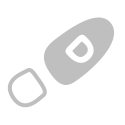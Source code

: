 <?xml version="1.0" encoding="UTF-8"?>
<dia:diagram xmlns:dia="http://www.lysator.liu.se/~alla/dia/">
  <dia:layer name="Segundo Plano" visible="true" connectable="true" active="true">
    <dia:group>
      <dia:attribute name="meta">
        <dia:composite type="dict"/>
      </dia:attribute>
      <dia:attribute name="matrix">
        <dia:matrix xx="0.707" xy="-0.707" yx="0.707" yy="0.707" x0="-2.071" y0="-6.671"/>
      </dia:attribute>
      <dia:object type="Standard - Beziergon" version="0" id="O0">
        <dia:attribute name="obj_pos">
          <dia:point val="10,0"/>
        </dia:attribute>
        <dia:attribute name="obj_bb">
          <dia:rectangle val="8.516,-0.12;10.863,3.846"/>
        </dia:attribute>
        <dia:attribute name="bez_points">
          <dia:point val="10,0"/>
          <dia:point val="9.1,-0.217"/>
          <dia:point val="8.796,1.411"/>
          <dia:point val="8.696,2.062"/>
          <dia:point val="8.596,2.713"/>
          <dia:point val="8.4,3.473"/>
          <dia:point val="9.5,3.69"/>
          <dia:point val="10.6,3.907"/>
          <dia:point val="10.6,3.473"/>
          <dia:point val="10.7,2.822"/>
          <dia:point val="10.8,2.171"/>
          <dia:point val="10.9,0.217"/>
        </dia:attribute>
        <dia:attribute name="corner_types">
          <dia:enum val="2"/>
          <dia:enum val="2"/>
          <dia:enum val="2"/>
          <dia:enum val="2"/>
          <dia:enum val="2"/>
        </dia:attribute>
        <dia:attribute name="line_color">
          <dia:color val="#bfbfbfff"/>
        </dia:attribute>
        <dia:attribute name="line_width">
          <dia:real val="0.2"/>
        </dia:attribute>
        <dia:attribute name="inner_color">
          <dia:color val="#bfbfbfff"/>
        </dia:attribute>
        <dia:attribute name="show_background">
          <dia:boolean val="true"/>
        </dia:attribute>
      </dia:object>
      <dia:object type="Standard - Beziergon" version="0" id="O1">
        <dia:attribute name="obj_pos">
          <dia:point val="9.396,4.45"/>
        </dia:attribute>
        <dia:attribute name="obj_bb">
          <dia:rectangle val="8.377,4.278;10.201,6.098"/>
        </dia:attribute>
        <dia:attribute name="bez_points">
          <dia:point val="9.396,4.45"/>
          <dia:point val="8.796,4.341"/>
          <dia:point val="8.696,4.341"/>
          <dia:point val="8.646,4.558"/>
          <dia:point val="8.596,4.775"/>
          <dia:point val="8.096,5.752"/>
          <dia:point val="9.096,5.969"/>
          <dia:point val="10.096,6.186"/>
          <dia:point val="10.063,5.137"/>
          <dia:point val="10.096,4.884"/>
          <dia:point val="10.13,4.631"/>
          <dia:point val="9.996,4.558"/>
        </dia:attribute>
        <dia:attribute name="corner_types">
          <dia:enum val="2"/>
          <dia:enum val="2"/>
          <dia:enum val="2"/>
          <dia:enum val="2"/>
          <dia:enum val="2"/>
        </dia:attribute>
        <dia:attribute name="line_color">
          <dia:color val="#bfbfbfff"/>
        </dia:attribute>
        <dia:attribute name="line_width">
          <dia:real val="0.2"/>
        </dia:attribute>
        <dia:attribute name="inner_color">
          <dia:color val="#bfbfbfff"/>
        </dia:attribute>
        <dia:attribute name="show_background">
          <dia:boolean val="false"/>
        </dia:attribute>
      </dia:object>
      <dia:object type="Standard - Path" version="0" id="O2">
        <dia:attribute name="obj_pos">
          <dia:point val="9.3,1.6"/>
        </dia:attribute>
        <dia:attribute name="obj_bb">
          <dia:rectangle val="9.25,1.25;10.45,2.55"/>
        </dia:attribute>
        <dia:attribute name="meta">
          <dia:composite type="dict"/>
        </dia:attribute>
        <dia:attribute name="bez_points">
          <dia:bezpoint type="moveto" p1="9.3,1.6"/>
          <dia:bezpoint type="curveto" p1="9.3,1.3" p2="9.4,1.3" p3="9.6,1.3"/>
          <dia:bezpoint type="curveto" p1="9.8,1.3" p2="10.4,1.3" p3="10.4,1.9"/>
          <dia:bezpoint type="curveto" p1="10.4,2.5" p2="9.8,2.5" p3="9.6,2.5"/>
          <dia:bezpoint type="curveto" p1="9.4,2.5" p2="9.3,2.5" p3="9.3,2.2"/>
          <dia:bezpoint type="curveto" p1="9.3,1.9" p2="9.3,1.9" p3="9.3,1.6"/>
          <dia:bezpoint type="moveto" p1="9.5,1.6"/>
          <dia:bezpoint type="curveto" p1="9.5,1.5" p2="9.6,1.5" p3="9.8,1.5"/>
          <dia:bezpoint type="curveto" p1="10,1.5" p2="10.2,1.6" p3="10.2,1.9"/>
          <dia:bezpoint type="curveto" p1="10.2,2.2" p2="10,2.3" p3="9.8,2.3"/>
          <dia:bezpoint type="curveto" p1="9.6,2.3" p2="9.5,2.3" p3="9.5,2.2"/>
          <dia:bezpoint type="curveto" p1="9.5,2.1" p2="9.5,1.7" p3="9.5,1.6"/>
        </dia:attribute>
        <dia:attribute name="stroke_or_fill">
          <dia:enum val="3"/>
        </dia:attribute>
        <dia:attribute name="line_width">
          <dia:real val="0.1"/>
        </dia:attribute>
        <dia:attribute name="line_colour">
          <dia:color val="#ffffffff"/>
        </dia:attribute>
        <dia:attribute name="line_style">
          <dia:enum val="0"/>
          <dia:real val="1"/>
        </dia:attribute>
        <dia:attribute name="line_join">
          <dia:enum val="0"/>
        </dia:attribute>
        <dia:attribute name="line_caps">
          <dia:enum val="0"/>
        </dia:attribute>
        <dia:attribute name="fill_colour">
          <dia:color val="#ffffffff"/>
        </dia:attribute>
        <dia:attribute name="show_control_lines">
          <dia:boolean val="false"/>
        </dia:attribute>
        <dia:attribute name="pattern"/>
      </dia:object>
    </dia:group>
  </dia:layer>
</dia:diagram>

